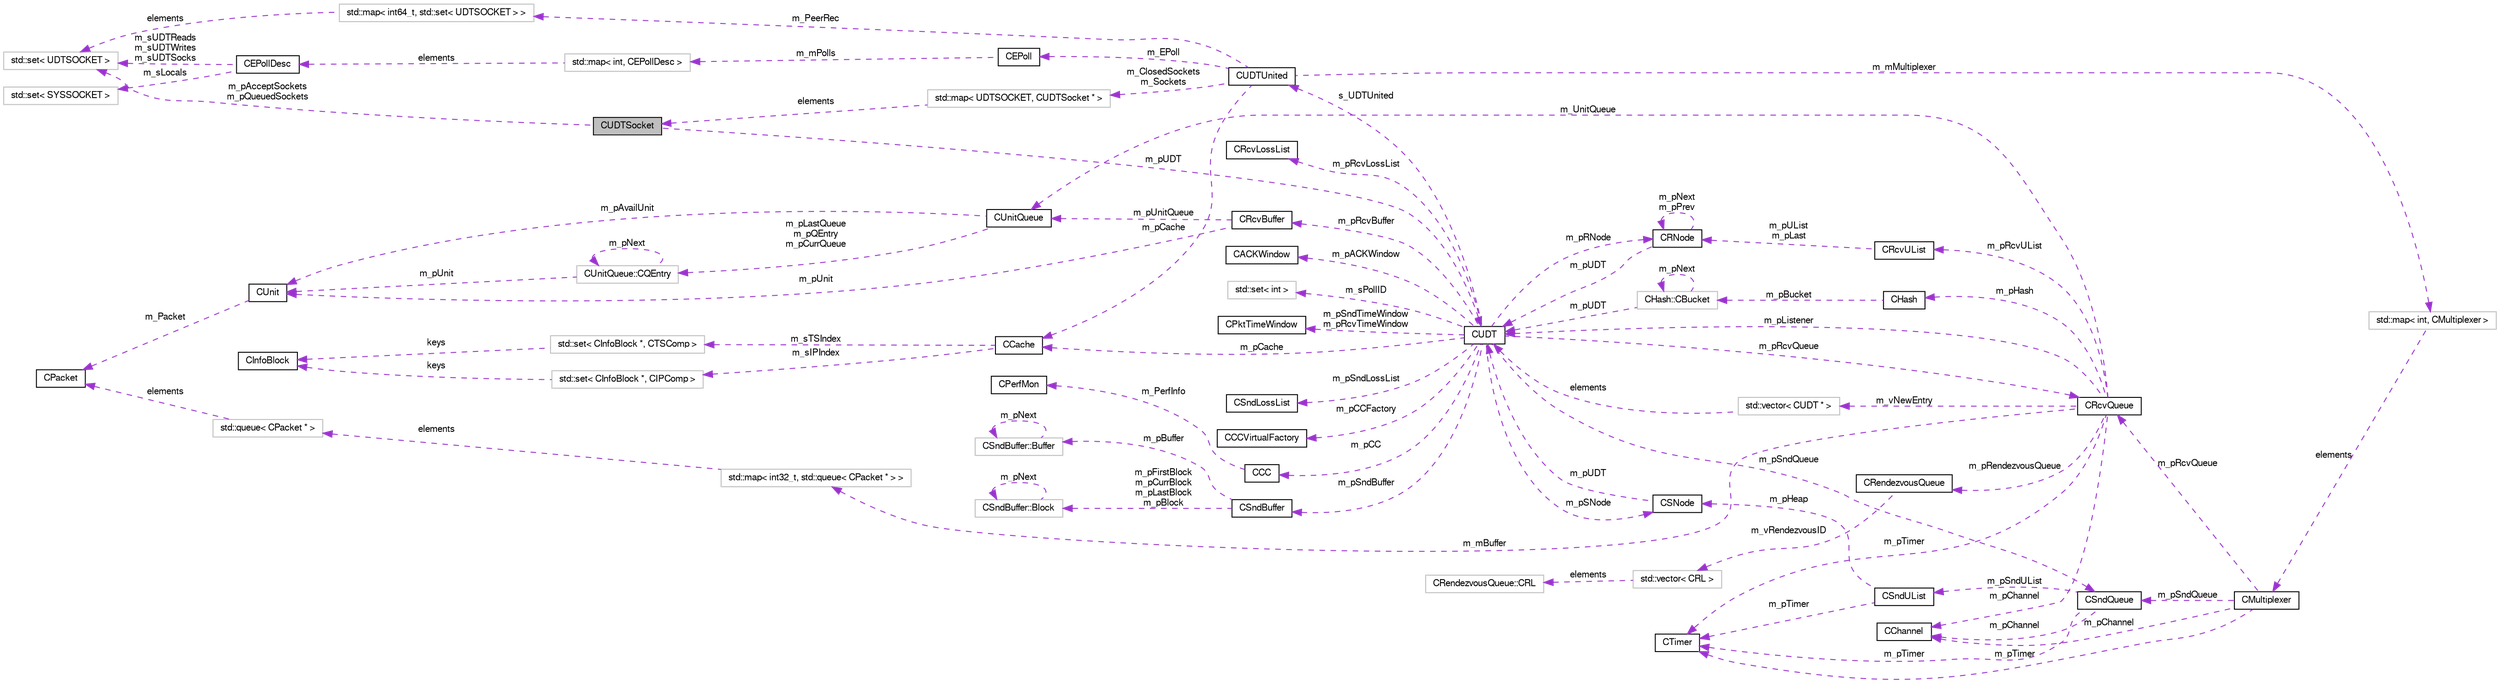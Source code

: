 digraph G
{
  bgcolor="transparent";
  edge [fontname="FreeSans",fontsize="10",labelfontname="FreeSans",labelfontsize="10"];
  node [fontname="FreeSans",fontsize="10",shape=record];
  rankdir=LR;
  Node1 [label="CUDTSocket",height=0.2,width=0.4,color="black", fillcolor="grey75", style="filled" fontcolor="black"];
  Node2 -> Node1 [dir=back,color="darkorchid3",fontsize="10",style="dashed",label="m_pAcceptSockets\nm_pQueuedSockets",fontname="FreeSans"];
  Node2 [label="std::set\< UDTSOCKET \>",height=0.2,width=0.4,color="grey75"];
  Node3 -> Node1 [dir=back,color="darkorchid3",fontsize="10",style="dashed",label="m_pUDT",fontname="FreeSans"];
  Node3 [label="CUDT",height=0.2,width=0.4,color="black",URL="$classCUDT.html"];
  Node4 -> Node3 [dir=back,color="darkorchid3",fontsize="10",style="dashed",label="m_pACKWindow",fontname="FreeSans"];
  Node4 [label="CACKWindow",height=0.2,width=0.4,color="black",URL="$classCACKWindow.html"];
  Node5 -> Node3 [dir=back,color="darkorchid3",fontsize="10",style="dashed",label="m_sPollID",fontname="FreeSans"];
  Node5 [label="std::set\< int \>",height=0.2,width=0.4,color="grey75"];
  Node6 -> Node3 [dir=back,color="darkorchid3",fontsize="10",style="dashed",label="m_pSndTimeWindow\nm_pRcvTimeWindow",fontname="FreeSans"];
  Node6 [label="CPktTimeWindow",height=0.2,width=0.4,color="black",URL="$classCPktTimeWindow.html"];
  Node7 -> Node3 [dir=back,color="darkorchid3",fontsize="10",style="dashed",label="m_pSndBuffer",fontname="FreeSans"];
  Node7 [label="CSndBuffer",height=0.2,width=0.4,color="black",URL="$classCSndBuffer.html"];
  Node8 -> Node7 [dir=back,color="darkorchid3",fontsize="10",style="dashed",label="m_pBuffer",fontname="FreeSans"];
  Node8 [label="CSndBuffer::Buffer",height=0.2,width=0.4,color="grey75"];
  Node8 -> Node8 [dir=back,color="darkorchid3",fontsize="10",style="dashed",label="m_pNext",fontname="FreeSans"];
  Node9 -> Node7 [dir=back,color="darkorchid3",fontsize="10",style="dashed",label="m_pFirstBlock\nm_pCurrBlock\nm_pLastBlock\nm_pBlock",fontname="FreeSans"];
  Node9 [label="CSndBuffer::Block",height=0.2,width=0.4,color="grey75"];
  Node9 -> Node9 [dir=back,color="darkorchid3",fontsize="10",style="dashed",label="m_pNext",fontname="FreeSans"];
  Node10 -> Node3 [dir=back,color="darkorchid3",fontsize="10",style="dashed",label="m_pSndLossList",fontname="FreeSans"];
  Node10 [label="CSndLossList",height=0.2,width=0.4,color="black",URL="$classCSndLossList.html"];
  Node11 -> Node3 [dir=back,color="darkorchid3",fontsize="10",style="dashed",label="m_pCCFactory",fontname="FreeSans"];
  Node11 [label="CCCVirtualFactory",height=0.2,width=0.4,color="black",URL="$classCCCVirtualFactory.html"];
  Node12 -> Node3 [dir=back,color="darkorchid3",fontsize="10",style="dashed",label="m_pRcvBuffer",fontname="FreeSans"];
  Node12 [label="CRcvBuffer",height=0.2,width=0.4,color="black",URL="$classCRcvBuffer.html"];
  Node13 -> Node12 [dir=back,color="darkorchid3",fontsize="10",style="dashed",label="m_pUnit",fontname="FreeSans"];
  Node13 [label="CUnit",height=0.2,width=0.4,color="black",URL="$structCUnit.html"];
  Node14 -> Node13 [dir=back,color="darkorchid3",fontsize="10",style="dashed",label="m_Packet",fontname="FreeSans"];
  Node14 [label="CPacket",height=0.2,width=0.4,color="black",URL="$classCPacket.html"];
  Node15 -> Node12 [dir=back,color="darkorchid3",fontsize="10",style="dashed",label="m_pUnitQueue",fontname="FreeSans"];
  Node15 [label="CUnitQueue",height=0.2,width=0.4,color="black",URL="$classCUnitQueue.html"];
  Node13 -> Node15 [dir=back,color="darkorchid3",fontsize="10",style="dashed",label="m_pAvailUnit",fontname="FreeSans"];
  Node16 -> Node15 [dir=back,color="darkorchid3",fontsize="10",style="dashed",label="m_pLastQueue\nm_pQEntry\nm_pCurrQueue",fontname="FreeSans"];
  Node16 [label="CUnitQueue::CQEntry",height=0.2,width=0.4,color="grey75"];
  Node13 -> Node16 [dir=back,color="darkorchid3",fontsize="10",style="dashed",label="m_pUnit",fontname="FreeSans"];
  Node16 -> Node16 [dir=back,color="darkorchid3",fontsize="10",style="dashed",label="m_pNext",fontname="FreeSans"];
  Node17 -> Node3 [dir=back,color="darkorchid3",fontsize="10",style="dashed",label="s_UDTUnited",fontname="FreeSans"];
  Node17 [label="CUDTUnited",height=0.2,width=0.4,color="black",URL="$classCUDTUnited.html"];
  Node18 -> Node17 [dir=back,color="darkorchid3",fontsize="10",style="dashed",label="m_mMultiplexer",fontname="FreeSans"];
  Node18 [label="std::map\< int, CMultiplexer \>",height=0.2,width=0.4,color="grey75"];
  Node19 -> Node18 [dir=back,color="darkorchid3",fontsize="10",style="dashed",label="elements",fontname="FreeSans"];
  Node19 [label="CMultiplexer",height=0.2,width=0.4,color="black",URL="$structCMultiplexer.html"];
  Node20 -> Node19 [dir=back,color="darkorchid3",fontsize="10",style="dashed",label="m_pTimer",fontname="FreeSans"];
  Node20 [label="CTimer",height=0.2,width=0.4,color="black",URL="$classCTimer.html"];
  Node21 -> Node19 [dir=back,color="darkorchid3",fontsize="10",style="dashed",label="m_pSndQueue",fontname="FreeSans"];
  Node21 [label="CSndQueue",height=0.2,width=0.4,color="black",URL="$classCSndQueue.html"];
  Node20 -> Node21 [dir=back,color="darkorchid3",fontsize="10",style="dashed",label="m_pTimer",fontname="FreeSans"];
  Node22 -> Node21 [dir=back,color="darkorchid3",fontsize="10",style="dashed",label="m_pSndUList",fontname="FreeSans"];
  Node22 [label="CSndUList",height=0.2,width=0.4,color="black",URL="$classCSndUList.html"];
  Node20 -> Node22 [dir=back,color="darkorchid3",fontsize="10",style="dashed",label="m_pTimer",fontname="FreeSans"];
  Node23 -> Node22 [dir=back,color="darkorchid3",fontsize="10",style="dashed",label="m_pHeap",fontname="FreeSans"];
  Node23 [label="CSNode",height=0.2,width=0.4,color="black",URL="$structCSNode.html"];
  Node3 -> Node23 [dir=back,color="darkorchid3",fontsize="10",style="dashed",label="m_pUDT",fontname="FreeSans"];
  Node24 -> Node21 [dir=back,color="darkorchid3",fontsize="10",style="dashed",label="m_pChannel",fontname="FreeSans"];
  Node24 [label="CChannel",height=0.2,width=0.4,color="black",URL="$classCChannel.html"];
  Node24 -> Node19 [dir=back,color="darkorchid3",fontsize="10",style="dashed",label="m_pChannel",fontname="FreeSans"];
  Node25 -> Node19 [dir=back,color="darkorchid3",fontsize="10",style="dashed",label="m_pRcvQueue",fontname="FreeSans"];
  Node25 [label="CRcvQueue",height=0.2,width=0.4,color="black",URL="$classCRcvQueue.html"];
  Node26 -> Node25 [dir=back,color="darkorchid3",fontsize="10",style="dashed",label="m_mBuffer",fontname="FreeSans"];
  Node26 [label="std::map\< int32_t, std::queue\< CPacket * \> \>",height=0.2,width=0.4,color="grey75"];
  Node27 -> Node26 [dir=back,color="darkorchid3",fontsize="10",style="dashed",label="elements",fontname="FreeSans"];
  Node27 [label="std::queue\< CPacket * \>",height=0.2,width=0.4,color="grey75"];
  Node14 -> Node27 [dir=back,color="darkorchid3",fontsize="10",style="dashed",label="elements",fontname="FreeSans"];
  Node3 -> Node25 [dir=back,color="darkorchid3",fontsize="10",style="dashed",label="m_pListener",fontname="FreeSans"];
  Node20 -> Node25 [dir=back,color="darkorchid3",fontsize="10",style="dashed",label="m_pTimer",fontname="FreeSans"];
  Node28 -> Node25 [dir=back,color="darkorchid3",fontsize="10",style="dashed",label="m_pRendezvousQueue",fontname="FreeSans"];
  Node28 [label="CRendezvousQueue",height=0.2,width=0.4,color="black",URL="$classCRendezvousQueue.html"];
  Node29 -> Node28 [dir=back,color="darkorchid3",fontsize="10",style="dashed",label="m_vRendezvousID",fontname="FreeSans"];
  Node29 [label="std::vector\< CRL \>",height=0.2,width=0.4,color="grey75"];
  Node30 -> Node29 [dir=back,color="darkorchid3",fontsize="10",style="dashed",label="elements",fontname="FreeSans"];
  Node30 [label="CRendezvousQueue::CRL",height=0.2,width=0.4,color="grey75"];
  Node31 -> Node25 [dir=back,color="darkorchid3",fontsize="10",style="dashed",label="m_vNewEntry",fontname="FreeSans"];
  Node31 [label="std::vector\< CUDT * \>",height=0.2,width=0.4,color="grey75"];
  Node3 -> Node31 [dir=back,color="darkorchid3",fontsize="10",style="dashed",label="elements",fontname="FreeSans"];
  Node15 -> Node25 [dir=back,color="darkorchid3",fontsize="10",style="dashed",label="m_UnitQueue",fontname="FreeSans"];
  Node32 -> Node25 [dir=back,color="darkorchid3",fontsize="10",style="dashed",label="m_pRcvUList",fontname="FreeSans"];
  Node32 [label="CRcvUList",height=0.2,width=0.4,color="black",URL="$classCRcvUList.html"];
  Node33 -> Node32 [dir=back,color="darkorchid3",fontsize="10",style="dashed",label="m_pUList\nm_pLast",fontname="FreeSans"];
  Node33 [label="CRNode",height=0.2,width=0.4,color="black",URL="$structCRNode.html"];
  Node3 -> Node33 [dir=back,color="darkorchid3",fontsize="10",style="dashed",label="m_pUDT",fontname="FreeSans"];
  Node33 -> Node33 [dir=back,color="darkorchid3",fontsize="10",style="dashed",label="m_pNext\nm_pPrev",fontname="FreeSans"];
  Node34 -> Node25 [dir=back,color="darkorchid3",fontsize="10",style="dashed",label="m_pHash",fontname="FreeSans"];
  Node34 [label="CHash",height=0.2,width=0.4,color="black",URL="$classCHash.html"];
  Node35 -> Node34 [dir=back,color="darkorchid3",fontsize="10",style="dashed",label="m_pBucket",fontname="FreeSans"];
  Node35 [label="CHash::CBucket",height=0.2,width=0.4,color="grey75"];
  Node3 -> Node35 [dir=back,color="darkorchid3",fontsize="10",style="dashed",label="m_pUDT",fontname="FreeSans"];
  Node35 -> Node35 [dir=back,color="darkorchid3",fontsize="10",style="dashed",label="m_pNext",fontname="FreeSans"];
  Node24 -> Node25 [dir=back,color="darkorchid3",fontsize="10",style="dashed",label="m_pChannel",fontname="FreeSans"];
  Node36 -> Node17 [dir=back,color="darkorchid3",fontsize="10",style="dashed",label="m_ClosedSockets\nm_Sockets",fontname="FreeSans"];
  Node36 [label="std::map\< UDTSOCKET, CUDTSocket * \>",height=0.2,width=0.4,color="grey75"];
  Node1 -> Node36 [dir=back,color="darkorchid3",fontsize="10",style="dashed",label="elements",fontname="FreeSans"];
  Node37 -> Node17 [dir=back,color="darkorchid3",fontsize="10",style="dashed",label="m_PeerRec",fontname="FreeSans"];
  Node37 [label="std::map\< int64_t, std::set\< UDTSOCKET \> \>",height=0.2,width=0.4,color="grey75"];
  Node2 -> Node37 [dir=back,color="darkorchid3",fontsize="10",style="dashed",label="elements",fontname="FreeSans"];
  Node38 -> Node17 [dir=back,color="darkorchid3",fontsize="10",style="dashed",label="m_EPoll",fontname="FreeSans"];
  Node38 [label="CEPoll",height=0.2,width=0.4,color="black",URL="$classCEPoll.html"];
  Node39 -> Node38 [dir=back,color="darkorchid3",fontsize="10",style="dashed",label="m_mPolls",fontname="FreeSans"];
  Node39 [label="std::map\< int, CEPollDesc \>",height=0.2,width=0.4,color="grey75"];
  Node40 -> Node39 [dir=back,color="darkorchid3",fontsize="10",style="dashed",label="elements",fontname="FreeSans"];
  Node40 [label="CEPollDesc",height=0.2,width=0.4,color="black",URL="$structCEPollDesc.html"];
  Node2 -> Node40 [dir=back,color="darkorchid3",fontsize="10",style="dashed",label="m_sUDTReads\nm_sUDTWrites\nm_sUDTSocks",fontname="FreeSans"];
  Node41 -> Node40 [dir=back,color="darkorchid3",fontsize="10",style="dashed",label="m_sLocals",fontname="FreeSans"];
  Node41 [label="std::set\< SYSSOCKET \>",height=0.2,width=0.4,color="grey75"];
  Node42 -> Node17 [dir=back,color="darkorchid3",fontsize="10",style="dashed",label="m_pCache",fontname="FreeSans"];
  Node42 [label="CCache",height=0.2,width=0.4,color="black",URL="$classCCache.html"];
  Node43 -> Node42 [dir=back,color="darkorchid3",fontsize="10",style="dashed",label="m_sTSIndex",fontname="FreeSans"];
  Node43 [label="std::set\< CInfoBlock *, CTSComp \>",height=0.2,width=0.4,color="grey75"];
  Node44 -> Node43 [dir=back,color="darkorchid3",fontsize="10",style="dashed",label="keys",fontname="FreeSans"];
  Node44 [label="CInfoBlock",height=0.2,width=0.4,color="black",URL="$structCInfoBlock.html"];
  Node45 -> Node42 [dir=back,color="darkorchid3",fontsize="10",style="dashed",label="m_sIPIndex",fontname="FreeSans"];
  Node45 [label="std::set\< CInfoBlock *, CIPComp \>",height=0.2,width=0.4,color="grey75"];
  Node44 -> Node45 [dir=back,color="darkorchid3",fontsize="10",style="dashed",label="keys",fontname="FreeSans"];
  Node21 -> Node3 [dir=back,color="darkorchid3",fontsize="10",style="dashed",label="m_pSndQueue",fontname="FreeSans"];
  Node46 -> Node3 [dir=back,color="darkorchid3",fontsize="10",style="dashed",label="m_pRcvLossList",fontname="FreeSans"];
  Node46 [label="CRcvLossList",height=0.2,width=0.4,color="black",URL="$classCRcvLossList.html"];
  Node33 -> Node3 [dir=back,color="darkorchid3",fontsize="10",style="dashed",label="m_pRNode",fontname="FreeSans"];
  Node25 -> Node3 [dir=back,color="darkorchid3",fontsize="10",style="dashed",label="m_pRcvQueue",fontname="FreeSans"];
  Node23 -> Node3 [dir=back,color="darkorchid3",fontsize="10",style="dashed",label="m_pSNode",fontname="FreeSans"];
  Node42 -> Node3 [dir=back,color="darkorchid3",fontsize="10",style="dashed",label="m_pCache",fontname="FreeSans"];
  Node47 -> Node3 [dir=back,color="darkorchid3",fontsize="10",style="dashed",label="m_pCC",fontname="FreeSans"];
  Node47 [label="CCC",height=0.2,width=0.4,color="black",URL="$classCCC.html"];
  Node48 -> Node47 [dir=back,color="darkorchid3",fontsize="10",style="dashed",label="m_PerfInfo",fontname="FreeSans"];
  Node48 [label="CPerfMon",height=0.2,width=0.4,color="black",URL="$structCPerfMon.html"];
}
